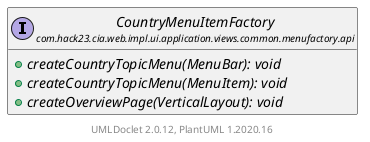 @startuml
    set namespaceSeparator none
    hide empty fields
    hide empty methods

    interface "<size:14>CountryMenuItemFactory\n<size:10>com.hack23.cia.web.impl.ui.application.views.common.menufactory.api" as com.hack23.cia.web.impl.ui.application.views.common.menufactory.api.CountryMenuItemFactory [[CountryMenuItemFactory.html]] {
        {abstract} +createCountryTopicMenu(MenuBar): void
        {abstract} +createCountryTopicMenu(MenuItem): void
        {abstract} +createOverviewPage(VerticalLayout): void
    }

    center footer UMLDoclet 2.0.12, PlantUML 1.2020.16
@enduml
